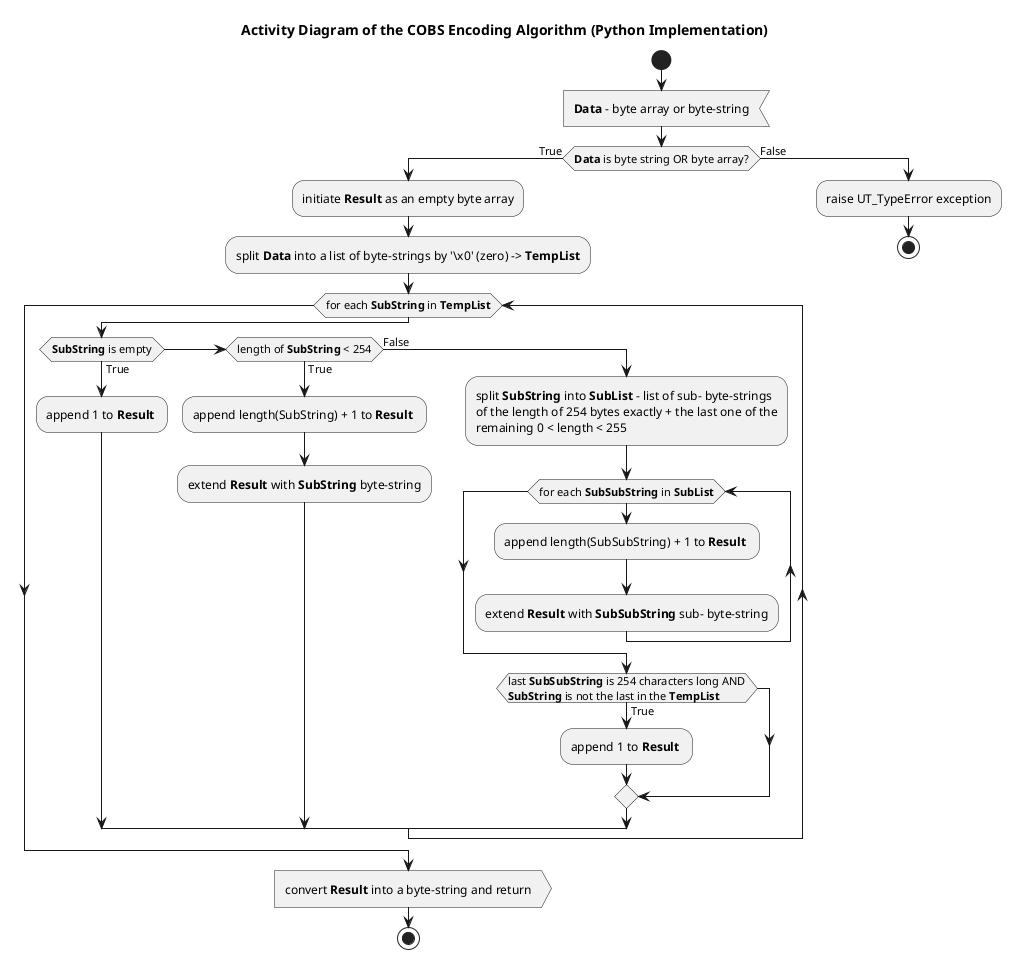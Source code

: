 @startuml cobsPy_encode

title Activity Diagram of the COBS Encoding Algorithm (Python Implementation)

start

:<b>Data</b> - byte array or byte-string<

if (<b>Data</b> is byte string OR byte array?) then (True)

    :initiate <b>Result</b> as an empty byte array;

    :split <b>Data</b> into a list of byte-strings by '\x0' (zero) -> <b>TempList</b>;

    while (for each <b>SubString</b> in <b>TempList</b>)
        if (<b>SubString</b> is empty) then (True)
            :append 1 to <b>Result</b> ;
        elseif (length of <b>SubString</b> < 254) then (True)
            :append length(SubString) + 1 to <b>Result</b> ;
            
            :extend <b>Result</b> with <b>SubString</b> byte-string;
        else (False)
            :split <b>SubString</b> into <b>SubList</b> - list of sub- byte-strings
            of the length of 254 bytes exactly + the last one of the
            remaining 0 < length < 255;
            
            while (for each <b>SubSubString</b> in <b>SubList</b>)
                :append length(SubSubString) + 1 to <b>Result</b> ;
                
                :extend <b>Result</b> with <b>SubSubString</b> sub- byte-string;
            end while
            
            if (last <b>SubSubString</b> is 254 characters long AND\n<b>SubString</b> is not the last in the <b>TempList</b>) then (True)
                :append 1 to <b>Result</b> ;
            endif
        endif
    end while

    :convert <b>Result</b> into a byte-string and return>

    stop
else (False)
    :raise UT_TypeError exception;

    stop
endif

@enduml